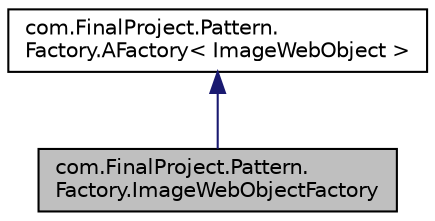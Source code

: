 digraph "com.FinalProject.Pattern.Factory.ImageWebObjectFactory"
{
 // LATEX_PDF_SIZE
  edge [fontname="Helvetica",fontsize="10",labelfontname="Helvetica",labelfontsize="10"];
  node [fontname="Helvetica",fontsize="10",shape=record];
  Node1 [label="com.FinalProject.Pattern.\lFactory.ImageWebObjectFactory",height=0.2,width=0.4,color="black", fillcolor="grey75", style="filled", fontcolor="black",tooltip=" "];
  Node2 -> Node1 [dir="back",color="midnightblue",fontsize="10",style="solid"];
  Node2 [label="com.FinalProject.Pattern.\lFactory.AFactory\< ImageWebObject \>",height=0.2,width=0.4,color="black", fillcolor="white", style="filled",URL="$interfacecom_1_1FinalProject_1_1Pattern_1_1Factory_1_1AFactory.html",tooltip=" "];
}
